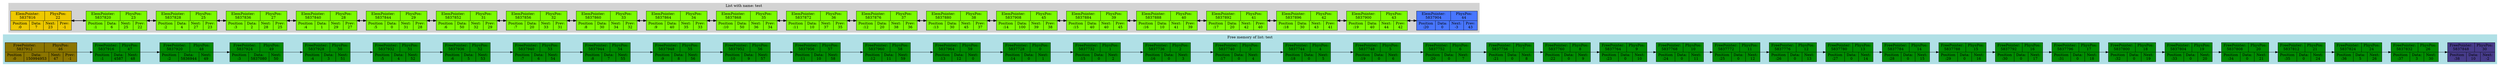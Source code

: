 digraph G{
subgraph clustermem {
style=filled;
color=powderblue;
f0 [shape=record, label="{FreePointer:\n5837912 | PhysPos:\n46 } | {Position\n:0 | Data:\n150994953 | Next:\n47 | Prev:\n-1}",style="filled",fillcolor="gold4"];
f0->f1
f1 [shape=record, label="{FreePointer:\n5837916 | PhysPos:\n47 } | {Position\n:1 | Data:\n4587 | Next:\n48}",style="filled",fillcolor="green4"];
f1->f2
f2 [shape=record, label="{FreePointer:\n5837920 | PhysPos:\n48 } | {Position\n:2 | Data:\n5836944 | Next:\n49}",style="filled",fillcolor="green4"];
f2->f3
f3 [shape=record, label="{FreePointer:\n5837924 | PhysPos:\n49 } | {Position\n:3 | Data:\n5837080 | Next:\n50}",style="filled",fillcolor="green4"];
f3->f4
f4 [shape=record, label="{FreePointer:\n5837928 | PhysPos:\n50 } | {Position\n:4 | Data:\n3 | Next:\n51}",style="filled",fillcolor="green4"];
f4->f5
f5 [shape=record, label="{FreePointer:\n5837932 | PhysPos:\n51 } | {Position\n:5 | Data:\n4 | Next:\n52}",style="filled",fillcolor="green4"];
f5->f6
f6 [shape=record, label="{FreePointer:\n5837936 | PhysPos:\n52 } | {Position\n:6 | Data:\n5 | Next:\n53}",style="filled",fillcolor="green4"];
f6->f7
f7 [shape=record, label="{FreePointer:\n5837940 | PhysPos:\n53 } | {Position\n:7 | Data:\n6 | Next:\n54}",style="filled",fillcolor="green4"];
f7->f8
f8 [shape=record, label="{FreePointer:\n5837944 | PhysPos:\n54 } | {Position\n:8 | Data:\n7 | Next:\n55}",style="filled",fillcolor="green4"];
f8->f9
f9 [shape=record, label="{FreePointer:\n5837948 | PhysPos:\n55 } | {Position\n:9 | Data:\n8 | Next:\n56}",style="filled",fillcolor="green4"];
f9->f10
f10 [shape=record, label="{FreePointer:\n5837952 | PhysPos:\n56 } | {Position\n:10 | Data:\n9 | Next:\n57}",style="filled",fillcolor="green4"];
f10->f11
f11 [shape=record, label="{FreePointer:\n5837956 | PhysPos:\n57 } | {Position\n:11 | Data:\n10 | Next:\n58}",style="filled",fillcolor="green4"];
f11->f12
f12 [shape=record, label="{FreePointer:\n5837960 | PhysPos:\n58 } | {Position\n:12 | Data:\n11 | Next:\n59}",style="filled",fillcolor="green4"];
f12->f13
f13 [shape=record, label="{FreePointer:\n5837964 | PhysPos:\n59 } | {Position\n:13 | Data:\n12 | Next:\n0}",style="filled",fillcolor="green4"];
f13->f14
f14 [shape=record, label="{FreePointer:\n5837728 | PhysPos:\n0 } | {Position\n:14 | Data:\n0 | Next:\n1}",style="filled",fillcolor="green4"];
f14->f15
f15 [shape=record, label="{FreePointer:\n5837732 | PhysPos:\n1 } | {Position\n:15 | Data:\n0 | Next:\n2}",style="filled",fillcolor="green4"];
f15->f16
f16 [shape=record, label="{FreePointer:\n5837736 | PhysPos:\n2 } | {Position\n:16 | Data:\n0 | Next:\n3}",style="filled",fillcolor="green4"];
f16->f17
f17 [shape=record, label="{FreePointer:\n5837740 | PhysPos:\n3 } | {Position\n:17 | Data:\n0 | Next:\n4}",style="filled",fillcolor="green4"];
f17->f18
f18 [shape=record, label="{FreePointer:\n5837744 | PhysPos:\n4 } | {Position\n:18 | Data:\n0 | Next:\n5}",style="filled",fillcolor="green4"];
f18->f19
f19 [shape=record, label="{FreePointer:\n5837748 | PhysPos:\n5 } | {Position\n:19 | Data:\n0 | Next:\n6}",style="filled",fillcolor="green4"];
f19->f20
f20 [shape=record, label="{FreePointer:\n5837752 | PhysPos:\n6 } | {Position\n:20 | Data:\n0 | Next:\n7}",style="filled",fillcolor="green4"];
f20->f21
f21 [shape=record, label="{FreePointer:\n5837756 | PhysPos:\n7 } | {Position\n:21 | Data:\n0 | Next:\n8}",style="filled",fillcolor="green4"];
f21->f22
f22 [shape=record, label="{FreePointer:\n5837760 | PhysPos:\n8 } | {Position\n:22 | Data:\n0 | Next:\n9}",style="filled",fillcolor="green4"];
f22->f23
f23 [shape=record, label="{FreePointer:\n5837764 | PhysPos:\n9 } | {Position\n:23 | Data:\n0 | Next:\n10}",style="filled",fillcolor="green4"];
f23->f24
f24 [shape=record, label="{FreePointer:\n5837768 | PhysPos:\n10 } | {Position\n:24 | Data:\n0 | Next:\n11}",style="filled",fillcolor="green4"];
f24->f25
f25 [shape=record, label="{FreePointer:\n5837772 | PhysPos:\n11 } | {Position\n:25 | Data:\n0 | Next:\n12}",style="filled",fillcolor="green4"];
f25->f26
f26 [shape=record, label="{FreePointer:\n5837776 | PhysPos:\n12 } | {Position\n:26 | Data:\n0 | Next:\n13}",style="filled",fillcolor="green4"];
f26->f27
f27 [shape=record, label="{FreePointer:\n5837780 | PhysPos:\n13 } | {Position\n:27 | Data:\n0 | Next:\n14}",style="filled",fillcolor="green4"];
f27->f28
f28 [shape=record, label="{FreePointer:\n5837784 | PhysPos:\n14 } | {Position\n:28 | Data:\n0 | Next:\n15}",style="filled",fillcolor="green4"];
f28->f29
f29 [shape=record, label="{FreePointer:\n5837788 | PhysPos:\n15 } | {Position\n:29 | Data:\n0 | Next:\n16}",style="filled",fillcolor="green4"];
f29->f30
f30 [shape=record, label="{FreePointer:\n5837792 | PhysPos:\n16 } | {Position\n:30 | Data:\n0 | Next:\n17}",style="filled",fillcolor="green4"];
f30->f31
f31 [shape=record, label="{FreePointer:\n5837796 | PhysPos:\n17 } | {Position\n:31 | Data:\n0 | Next:\n18}",style="filled",fillcolor="green4"];
f31->f32
f32 [shape=record, label="{FreePointer:\n5837800 | PhysPos:\n18 } | {Position\n:32 | Data:\n0 | Next:\n19}",style="filled",fillcolor="green4"];
f32->f33
f33 [shape=record, label="{FreePointer:\n5837804 | PhysPos:\n19 } | {Position\n:33 | Data:\n0 | Next:\n20}",style="filled",fillcolor="green4"];
f33->f34
f34 [shape=record, label="{FreePointer:\n5837808 | PhysPos:\n20 } | {Position\n:34 | Data:\n0 | Next:\n21}",style="filled",fillcolor="green4"];
f34->f35
f35 [shape=record, label="{FreePointer:\n5837812 | PhysPos:\n21 } | {Position\n:35 | Data:\n0 | Next:\n24}",style="filled",fillcolor="green4"];
f35->f36
f36 [shape=record, label="{FreePointer:\n5837824 | PhysPos:\n24 } | {Position\n:36 | Data:\n5 | Next:\n26}",style="filled",fillcolor="green4"];
f36->f37
f37 [shape=record, label="{FreePointer:\n5837832 | PhysPos:\n26 } | {Position\n:37 | Data:\n3 | Next:\n30}",style="filled",fillcolor="green4"];
f37->f38
f38 [shape=record, label="{FreePointer:\n5837848 | PhysPos:\n30 } | {Position\n:38 | Data:\n10 | Next:\n-2}",style="filled",fillcolor="slateblue4"];
label = "Free memory of list: test"}
rankdir=LR;
subgraph clusterlist {
style=filled;
color=lightgrey;
0 [shape=record, label="{ElemPointer:\n5837816 | PhysPos:\n22 } | {Position\n:0 | Data:\n7 | Next:\n23 | Prev:\n-1}",style="filled",fillcolor="gold2"];
0->1[dir="both";style="bold"];
1 [shape=record, label="{ElemPointer:\n5837820 | PhysPos:\n23 }  | {Position\n:1 | Data:\n6 | Next:\n25 | Prev:\n22}",style="filled",fillcolor="lawngreen"];
1->2[dir="both";style="bold"];
2 [shape=record, label="{ElemPointer:\n5837828 | PhysPos:\n25 }  | {Position\n:2 | Data:\n4 | Next:\n27 | Prev:\n23}",style="filled",fillcolor="lawngreen"];
2->3[dir="both";style="bold"];
3 [shape=record, label="{ElemPointer:\n5837836 | PhysPos:\n27 }  | {Position\n:3 | Data:\n2 | Next:\n28 | Prev:\n25}",style="filled",fillcolor="lawngreen"];
3->4[dir="both";style="bold"];
4 [shape=record, label="{ElemPointer:\n5837840 | PhysPos:\n28 }  | {Position\n:4 | Data:\n1 | Next:\n29 | Prev:\n27}",style="filled",fillcolor="lawngreen"];
4->5[dir="both";style="bold"];
5 [shape=record, label="{ElemPointer:\n5837844 | PhysPos:\n29 }  | {Position\n:5 | Data:\n0 | Next:\n31 | Prev:\n28}",style="filled",fillcolor="lawngreen"];
5->6[dir="both";style="bold"];
6 [shape=record, label="{ElemPointer:\n5837852 | PhysPos:\n31 }  | {Position\n:6 | Data:\n50 | Next:\n32 | Prev:\n29}",style="filled",fillcolor="lawngreen"];
6->7[dir="both";style="bold"];
7 [shape=record, label="{ElemPointer:\n5837856 | PhysPos:\n32 }  | {Position\n:7 | Data:\n20 | Next:\n33 | Prev:\n31}",style="filled",fillcolor="lawngreen"];
7->8[dir="both";style="bold"];
8 [shape=record, label="{ElemPointer:\n5837860 | PhysPos:\n33 }  | {Position\n:8 | Data:\n30 | Next:\n34 | Prev:\n32}",style="filled",fillcolor="lawngreen"];
8->9[dir="both";style="bold"];
9 [shape=record, label="{ElemPointer:\n5837864 | PhysPos:\n34 }  | {Position\n:9 | Data:\n40 | Next:\n35 | Prev:\n33}",style="filled",fillcolor="lawngreen"];
9->10[dir="both";style="bold"];
10 [shape=record, label="{ElemPointer:\n5837868 | PhysPos:\n35 }  | {Position\n:10 | Data:\n50 | Next:\n36 | Prev:\n34}",style="filled",fillcolor="lawngreen"];
10->11[dir="both";style="bold"];
11 [shape=record, label="{ElemPointer:\n5837872 | PhysPos:\n36 }  | {Position\n:11 | Data:\n10 | Next:\n37 | Prev:\n35}",style="filled",fillcolor="lawngreen"];
11->12[dir="both";style="bold"];
12 [shape=record, label="{ElemPointer:\n5837876 | PhysPos:\n37 }  | {Position\n:12 | Data:\n20 | Next:\n38 | Prev:\n36}",style="filled",fillcolor="lawngreen"];
12->13[dir="both";style="bold"];
13 [shape=record, label="{ElemPointer:\n5837880 | PhysPos:\n38 }  | {Position\n:13 | Data:\n30 | Next:\n45 | Prev:\n37}",style="filled",fillcolor="lawngreen"];
13->14[dir="both";style="bold"];
14 [shape=record, label="{ElemPointer:\n5837908 | PhysPos:\n45 }  | {Position\n:14 | Data:\n100 | Next:\n39 | Prev:\n38}",style="filled",fillcolor="lawngreen"];
14->15[dir="both";style="bold"];
15 [shape=record, label="{ElemPointer:\n5837884 | PhysPos:\n39 }  | {Position\n:15 | Data:\n40 | Next:\n40 | Prev:\n45}",style="filled",fillcolor="lawngreen"];
15->16[dir="both";style="bold"];
16 [shape=record, label="{ElemPointer:\n5837888 | PhysPos:\n40 }  | {Position\n:16 | Data:\n10 | Next:\n41 | Prev:\n39}",style="filled",fillcolor="lawngreen"];
16->17[dir="both";style="bold"];
17 [shape=record, label="{ElemPointer:\n5837892 | PhysPos:\n41 }  | {Position\n:17 | Data:\n20 | Next:\n42 | Prev:\n40}",style="filled",fillcolor="lawngreen"];
17->18[dir="both";style="bold"];
18 [shape=record, label="{ElemPointer:\n5837896 | PhysPos:\n42 }  | {Position\n:18 | Data:\n30 | Next:\n43 | Prev:\n41}",style="filled",fillcolor="lawngreen"];
18->19[dir="both";style="bold"];
19 [shape=record, label="{ElemPointer:\n5837900 | PhysPos:\n43 }  | {Position\n:19 | Data:\n40 | Next:\n44 | Prev:\n42}",style="filled",fillcolor="lawngreen"];
19->20[dir="both";style="bold"];
20 [shape=record, label="{ElemPointer:\n5837904 | PhysPos:\n44 }  | {Position\n:20 | Data:\n0 | Next:\n-3 | Prev:\n43}",style="filled",fillcolor="royalblue1"];
label = "List with name: test"}
}
